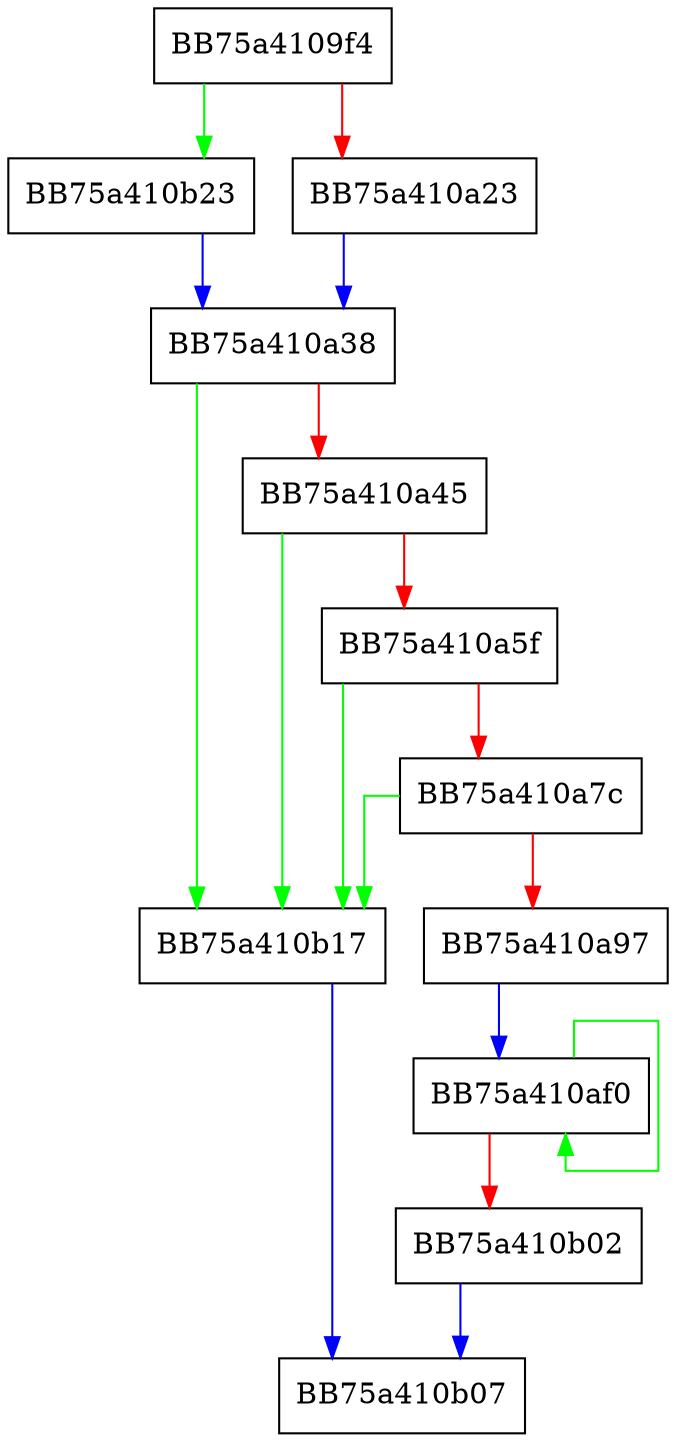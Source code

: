 digraph init {
  node [shape="box"];
  graph [splines=ortho];
  BB75a4109f4 -> BB75a410b23 [color="green"];
  BB75a4109f4 -> BB75a410a23 [color="red"];
  BB75a410a23 -> BB75a410a38 [color="blue"];
  BB75a410a38 -> BB75a410b17 [color="green"];
  BB75a410a38 -> BB75a410a45 [color="red"];
  BB75a410a45 -> BB75a410b17 [color="green"];
  BB75a410a45 -> BB75a410a5f [color="red"];
  BB75a410a5f -> BB75a410b17 [color="green"];
  BB75a410a5f -> BB75a410a7c [color="red"];
  BB75a410a7c -> BB75a410b17 [color="green"];
  BB75a410a7c -> BB75a410a97 [color="red"];
  BB75a410a97 -> BB75a410af0 [color="blue"];
  BB75a410af0 -> BB75a410af0 [color="green"];
  BB75a410af0 -> BB75a410b02 [color="red"];
  BB75a410b02 -> BB75a410b07 [color="blue"];
  BB75a410b17 -> BB75a410b07 [color="blue"];
  BB75a410b23 -> BB75a410a38 [color="blue"];
}